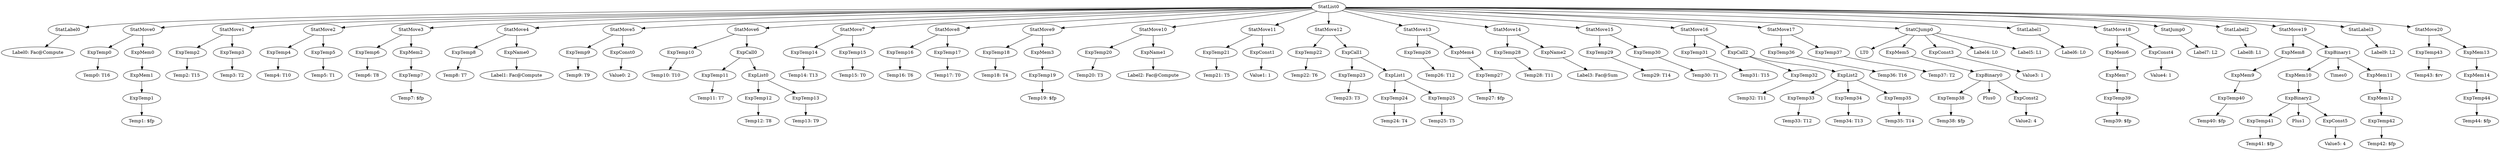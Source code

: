 digraph {
	ordering = out;
	ExpMem13 -> ExpMem14;
	ExpMem14 -> ExpTemp44;
	StatMove20 -> ExpTemp43;
	StatMove20 -> ExpMem13;
	ExpTemp43 -> "Temp43: $rv";
	ExpTemp42 -> "Temp42: $fp";
	ExpBinary1 -> ExpMem10;
	ExpBinary1 -> Times0;
	ExpBinary1 -> ExpMem11;
	ExpMem11 -> ExpMem12;
	StatMove11 -> ExpTemp21;
	StatMove11 -> ExpConst1;
	ExpName1 -> "Label2: Fac@Compute";
	ExpMem3 -> ExpTemp19;
	ExpTemp37 -> "Temp37: T2";
	StatMove2 -> ExpTemp4;
	StatMove2 -> ExpTemp5;
	StatMove8 -> ExpTemp16;
	StatMove8 -> ExpTemp17;
	StatMove0 -> ExpTemp0;
	StatMove0 -> ExpMem0;
	ExpTemp32 -> "Temp32: T11";
	StatMove10 -> ExpTemp20;
	StatMove10 -> ExpName1;
	ExpCall2 -> ExpTemp32;
	ExpCall2 -> ExpList2;
	ExpTemp16 -> "Temp16: T6";
	ExpTemp13 -> "Temp13: T9";
	ExpList0 -> ExpTemp12;
	ExpList0 -> ExpTemp13;
	StatCJump0 -> LT0;
	StatCJump0 -> ExpMem5;
	StatCJump0 -> ExpConst3;
	StatCJump0 -> "Label4: L0";
	StatCJump0 -> "Label5: L1";
	ExpTemp12 -> "Temp12: T8";
	StatMove6 -> ExpTemp10;
	StatMove6 -> ExpCall0;
	ExpTemp6 -> "Temp6: T8";
	ExpTemp18 -> "Temp18: T4";
	ExpTemp8 -> "Temp8: T7";
	ExpTemp31 -> "Temp31: T15";
	ExpConst0 -> "Value0: 2";
	ExpMem2 -> ExpTemp7;
	ExpTemp33 -> "Temp33: T12";
	StatMove1 -> ExpTemp2;
	StatMove1 -> ExpTemp3;
	StatMove9 -> ExpTemp18;
	StatMove9 -> ExpMem3;
	ExpMem1 -> ExpTemp1;
	ExpTemp34 -> "Temp34: T13";
	ExpTemp3 -> "Temp3: T2";
	ExpTemp2 -> "Temp2: T15";
	ExpTemp19 -> "Temp19: $fp";
	StatLabel0 -> "Label0: Fac@Compute";
	ExpMem5 -> ExpBinary0;
	ExpBinary2 -> ExpTemp41;
	ExpBinary2 -> Plus1;
	ExpBinary2 -> ExpConst5;
	StatList0 -> StatLabel0;
	StatList0 -> StatMove0;
	StatList0 -> StatMove1;
	StatList0 -> StatMove2;
	StatList0 -> StatMove3;
	StatList0 -> StatMove4;
	StatList0 -> StatMove5;
	StatList0 -> StatMove6;
	StatList0 -> StatMove7;
	StatList0 -> StatMove8;
	StatList0 -> StatMove9;
	StatList0 -> StatMove10;
	StatList0 -> StatMove11;
	StatList0 -> StatMove12;
	StatList0 -> StatMove13;
	StatList0 -> StatMove14;
	StatList0 -> StatMove15;
	StatList0 -> StatMove16;
	StatList0 -> StatMove17;
	StatList0 -> StatCJump0;
	StatList0 -> StatLabel1;
	StatList0 -> StatMove18;
	StatList0 -> StatJump0;
	StatList0 -> StatLabel2;
	StatList0 -> StatMove19;
	StatList0 -> StatLabel3;
	StatList0 -> StatMove20;
	ExpTemp0 -> "Temp0: T16";
	ExpTemp7 -> "Temp7: $fp";
	ExpTemp21 -> "Temp21: T5";
	ExpCall0 -> ExpTemp11;
	ExpCall0 -> ExpList0;
	StatMove14 -> ExpTemp28;
	StatMove14 -> ExpName2;
	ExpTemp5 -> "Temp5: T1";
	ExpTemp11 -> "Temp11: T7";
	StatMove3 -> ExpTemp6;
	StatMove3 -> ExpMem2;
	ExpTemp4 -> "Temp4: T10";
	ExpTemp20 -> "Temp20: T3";
	ExpName0 -> "Label1: Fac@Compute";
	StatMove7 -> ExpTemp14;
	StatMove7 -> ExpTemp15;
	ExpTemp15 -> "Temp15: T0";
	ExpTemp28 -> "Temp28: T11";
	StatMove19 -> ExpMem8;
	StatMove19 -> ExpBinary1;
	ExpMem0 -> ExpMem1;
	ExpConst1 -> "Value1: 1";
	ExpTemp9 -> "Temp9: T9";
	ExpTemp14 -> "Temp14: T13";
	StatMove12 -> ExpTemp22;
	StatMove12 -> ExpCall1;
	ExpConst2 -> "Value2: 4";
	ExpMem9 -> ExpTemp40;
	ExpTemp17 -> "Temp17: T0";
	ExpTemp23 -> "Temp23: T3";
	ExpBinary0 -> ExpTemp38;
	ExpBinary0 -> Plus0;
	ExpBinary0 -> ExpConst2;
	ExpCall1 -> ExpTemp23;
	ExpCall1 -> ExpList1;
	ExpTemp44 -> "Temp44: $fp";
	StatJump0 -> "Label7: L2";
	ExpTemp24 -> "Temp24: T4";
	ExpMem6 -> ExpMem7;
	ExpTemp25 -> "Temp25: T5";
	StatMove13 -> ExpTemp26;
	StatMove13 -> ExpMem4;
	ExpTemp27 -> "Temp27: $fp";
	ExpMem4 -> ExpTemp27;
	ExpName2 -> "Label3: Fac@Sum";
	ExpTemp29 -> "Temp29: T14";
	ExpTemp10 -> "Temp10: T10";
	ExpMem10 -> ExpBinary2;
	ExpTemp30 -> "Temp30: T1";
	ExpConst3 -> "Value3: 1";
	ExpMem12 -> ExpTemp42;
	StatMove16 -> ExpTemp31;
	StatMove16 -> ExpCall2;
	ExpTemp22 -> "Temp22: T6";
	ExpList2 -> ExpTemp33;
	ExpList2 -> ExpTemp34;
	ExpList2 -> ExpTemp35;
	ExpTemp1 -> "Temp1: $fp";
	ExpList1 -> ExpTemp24;
	ExpList1 -> ExpTemp25;
	ExpTemp35 -> "Temp35: T14";
	ExpTemp36 -> "Temp36: T16";
	ExpTemp40 -> "Temp40: $fp";
	StatMove17 -> ExpTemp36;
	StatMove17 -> ExpTemp37;
	ExpTemp38 -> "Temp38: $fp";
	StatLabel1 -> "Label6: L0";
	ExpConst5 -> "Value5: 4";
	ExpTemp39 -> "Temp39: $fp";
	StatMove18 -> ExpMem6;
	StatMove18 -> ExpConst4;
	StatLabel3 -> "Label9: L2";
	StatMove15 -> ExpTemp29;
	StatMove15 -> ExpTemp30;
	ExpMem7 -> ExpTemp39;
	ExpConst4 -> "Value4: 1";
	StatMove4 -> ExpTemp8;
	StatMove4 -> ExpName0;
	StatMove5 -> ExpTemp9;
	StatMove5 -> ExpConst0;
	StatLabel2 -> "Label8: L1";
	ExpMem8 -> ExpMem9;
	ExpTemp26 -> "Temp26: T12";
	ExpTemp41 -> "Temp41: $fp";
}

